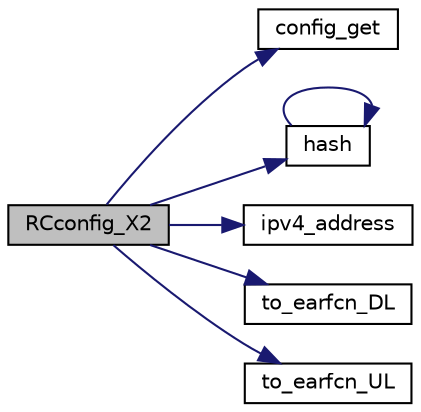 digraph "RCconfig_X2"
{
 // LATEX_PDF_SIZE
  edge [fontname="Helvetica",fontsize="10",labelfontname="Helvetica",labelfontsize="10"];
  node [fontname="Helvetica",fontsize="10",shape=record];
  rankdir="LR";
  Node1 [label="RCconfig_X2",height=0.2,width=0.4,color="black", fillcolor="grey75", style="filled", fontcolor="black",tooltip=" "];
  Node1 -> Node2 [color="midnightblue",fontsize="10",style="solid",fontname="Helvetica"];
  Node2 [label="config_get",height=0.2,width=0.4,color="black", fillcolor="white", style="filled",URL="$cu__test_8c.html#a3d38a8623290b9d0a89306036e1c53b4",tooltip=" "];
  Node1 -> Node3 [color="midnightblue",fontsize="10",style="solid",fontname="Helvetica"];
  Node3 [label="hash",height=0.2,width=0.4,color="black", fillcolor="white", style="filled",URL="$trace__hashtable_8c.html#a89cded44d5106ffaeb0d2dab42c2d43f",tooltip=" "];
  Node3 -> Node3 [color="midnightblue",fontsize="10",style="solid",fontname="Helvetica"];
  Node1 -> Node4 [color="midnightblue",fontsize="10",style="solid",fontname="Helvetica"];
  Node4 [label="ipv4_address",height=0.2,width=0.4,color="black", fillcolor="white", style="filled",URL="$nas__config_8h.html#ab3395d5cf9f94c424d4a8a340fe30187",tooltip=" "];
  Node1 -> Node5 [color="midnightblue",fontsize="10",style="solid",fontname="Helvetica"];
  Node5 [label="to_earfcn_DL",height=0.2,width=0.4,color="black", fillcolor="white", style="filled",URL="$enb__config_8c.html#ac9220a0d6d7da8f2ee70f93aa42a5277",tooltip=" "];
  Node1 -> Node6 [color="midnightblue",fontsize="10",style="solid",fontname="Helvetica"];
  Node6 [label="to_earfcn_UL",height=0.2,width=0.4,color="black", fillcolor="white", style="filled",URL="$enb__config_8c.html#acb33d418a23279e43ea2196a4ecb6a1d",tooltip=" "];
}
